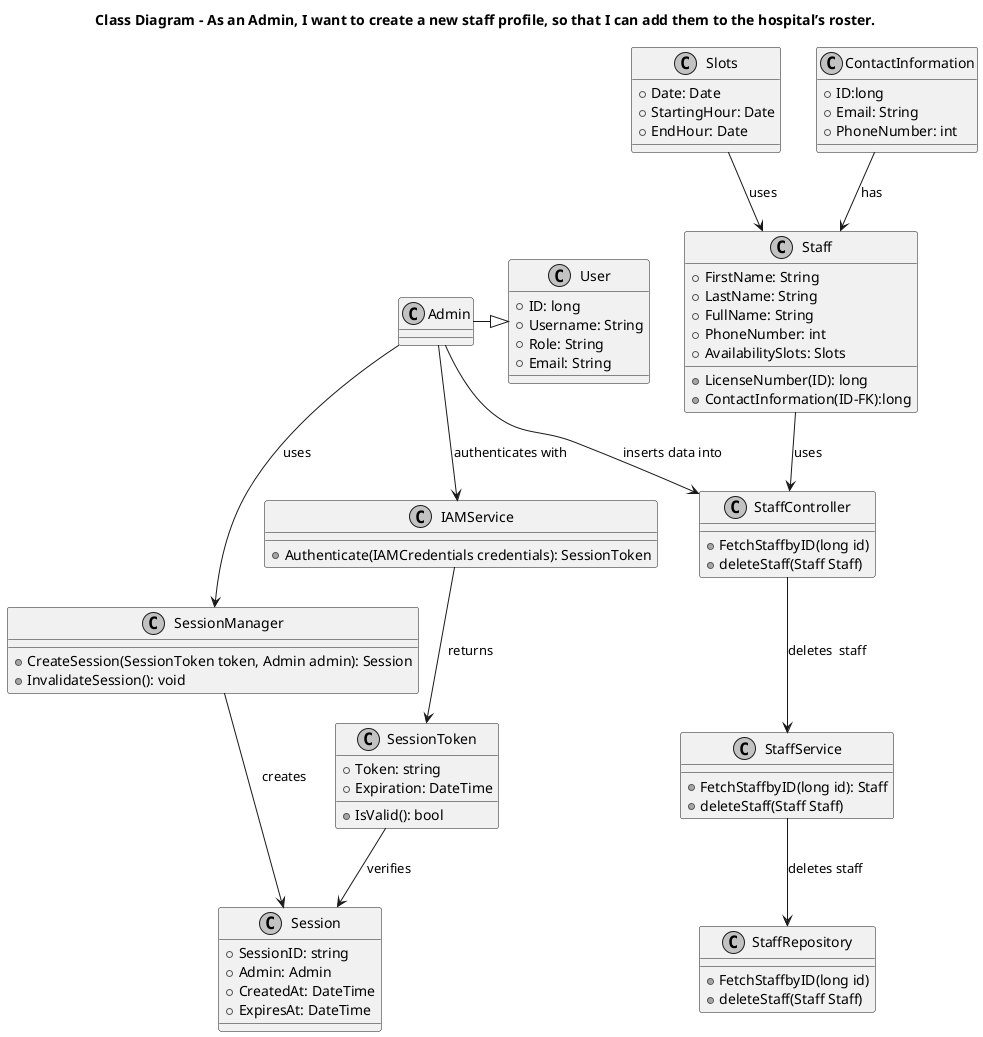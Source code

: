 ﻿@startuml
'https://plantuml.com/class-diagram

skinparam monochrome true
skinparam shadowing false

title Class Diagram - As an Admin, I want to create a new staff profile, so that I can add them to the hospital’s roster.

class Admin{

}

class User{
    +ID: long
    +Username: String
    +Role: String
    +Email: String
}
class Slots{
    +Date: Date
    +StartingHour: Date
    +EndHour: Date
}

class Staff{
    +FirstName: String
    +LastName: String
    +FullName: String
    +LicenseNumber(ID): long
    +ContactInformation(ID-FK):long
    +PhoneNumber: int
    +AvailabilitySlots: Slots

}

class ContactInformation{
    +ID:long
    +Email: String
    +PhoneNumber: int
}
class SessionManager {
    +CreateSession(SessionToken token, Admin admin): Session
    +InvalidateSession(): void
}

class Session {
    +SessionID: string
    +Admin: Admin
    +CreatedAt: DateTime
    +ExpiresAt: DateTime
}
class IAMService {
    +Authenticate(IAMCredentials credentials): SessionToken
}



class SessionToken {
    +Token: string
    +Expiration: DateTime
    +IsValid(): bool
}

class StaffController{
    +FetchStaffbyID(long id)
    +deleteStaff(Staff Staff)
}

class StaffService {
    +FetchStaffbyID(long id): Staff
    +deleteStaff(Staff Staff)
}
class StaffRepository {
    +FetchStaffbyID(long id)
    +deleteStaff(Staff Staff)
}

Slots-->Staff : uses
ContactInformation-->Staff :has
Admin-|>User
Admin --> SessionManager : uses
IAMService --> SessionToken : returns
SessionManager --> Session : creates
Admin --> IAMService : authenticates with
Admin --> StaffController : inserts data into
StaffController-->StaffService: deletes  staff
Staff-->StaffController:uses
StaffService-->StaffRepository: deletes staff
SessionToken --> Session : verifies

@enduml